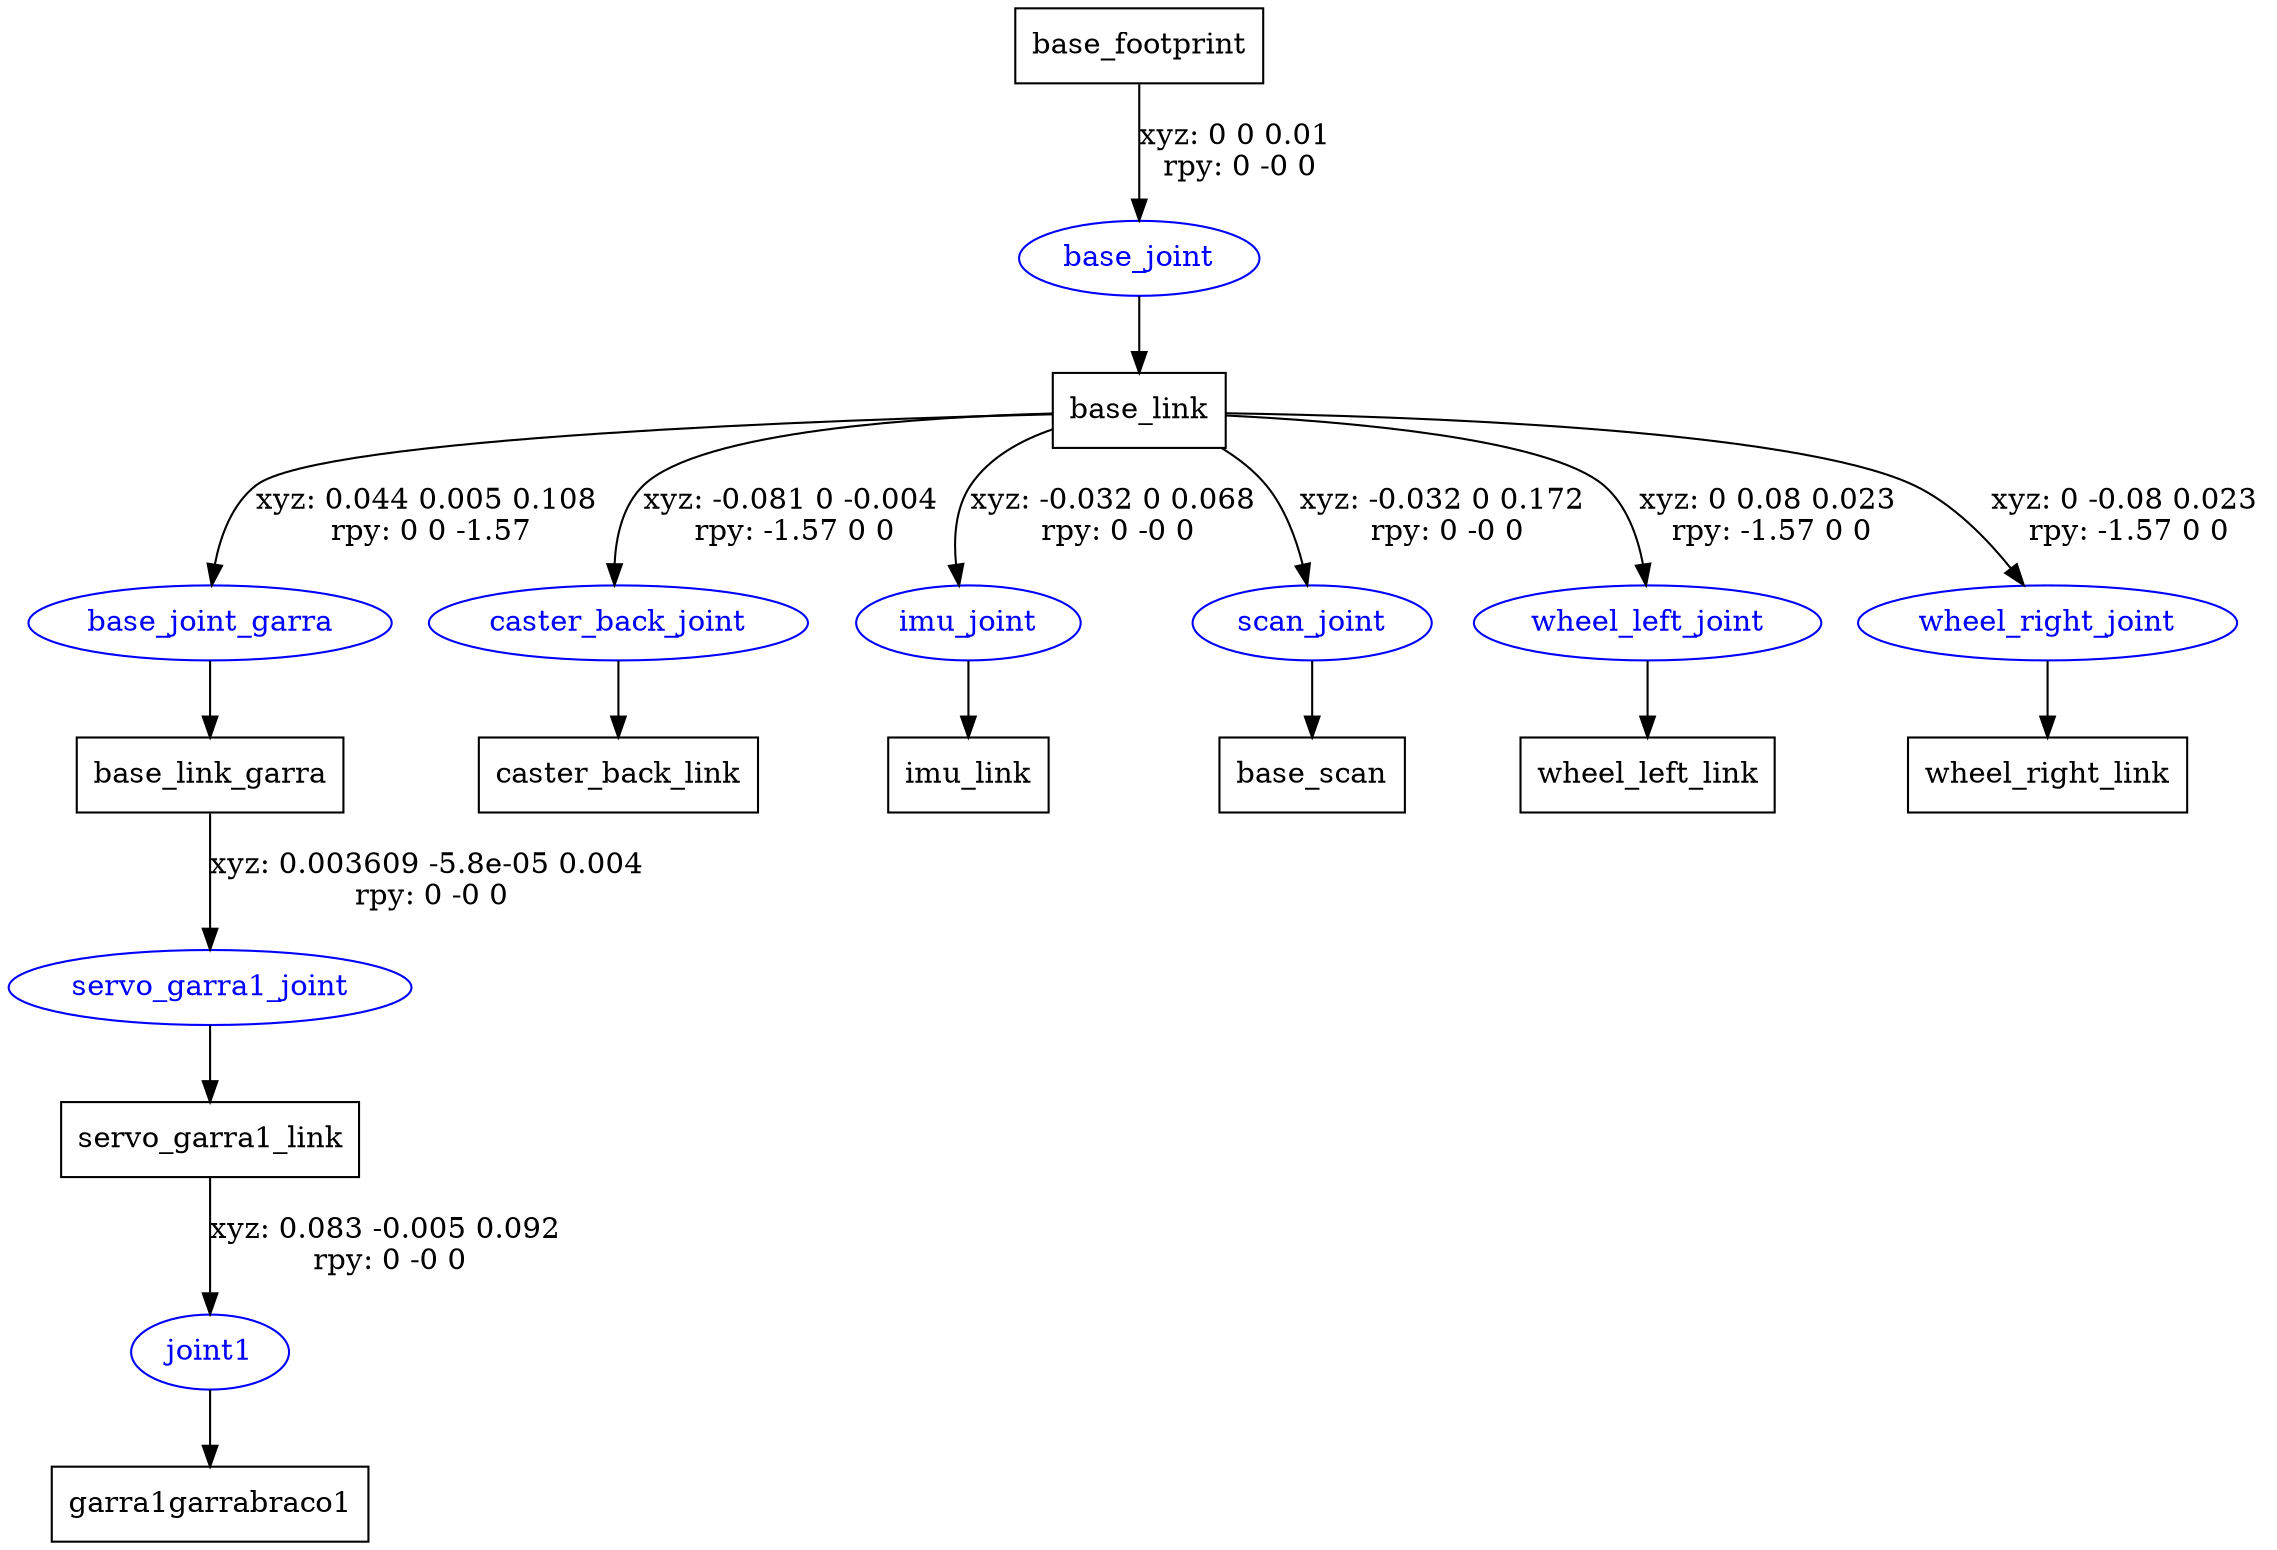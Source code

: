 digraph G {
node [shape=box];
"base_footprint" [label="base_footprint"];
"base_link" [label="base_link"];
"base_link_garra" [label="base_link_garra"];
"servo_garra1_link" [label="servo_garra1_link"];
"garra1garrabraco1" [label="garra1garrabraco1"];
"caster_back_link" [label="caster_back_link"];
"imu_link" [label="imu_link"];
"base_scan" [label="base_scan"];
"wheel_left_link" [label="wheel_left_link"];
"wheel_right_link" [label="wheel_right_link"];
node [shape=ellipse, color=blue, fontcolor=blue];
"base_footprint" -> "base_joint" [label="xyz: 0 0 0.01 \nrpy: 0 -0 0"]
"base_joint" -> "base_link"
"base_link" -> "base_joint_garra" [label="xyz: 0.044 0.005 0.108 \nrpy: 0 0 -1.57"]
"base_joint_garra" -> "base_link_garra"
"base_link_garra" -> "servo_garra1_joint" [label="xyz: 0.003609 -5.8e-05 0.004 \nrpy: 0 -0 0"]
"servo_garra1_joint" -> "servo_garra1_link"
"servo_garra1_link" -> "joint1" [label="xyz: 0.083 -0.005 0.092 \nrpy: 0 -0 0"]
"joint1" -> "garra1garrabraco1"
"base_link" -> "caster_back_joint" [label="xyz: -0.081 0 -0.004 \nrpy: -1.57 0 0"]
"caster_back_joint" -> "caster_back_link"
"base_link" -> "imu_joint" [label="xyz: -0.032 0 0.068 \nrpy: 0 -0 0"]
"imu_joint" -> "imu_link"
"base_link" -> "scan_joint" [label="xyz: -0.032 0 0.172 \nrpy: 0 -0 0"]
"scan_joint" -> "base_scan"
"base_link" -> "wheel_left_joint" [label="xyz: 0 0.08 0.023 \nrpy: -1.57 0 0"]
"wheel_left_joint" -> "wheel_left_link"
"base_link" -> "wheel_right_joint" [label="xyz: 0 -0.08 0.023 \nrpy: -1.57 0 0"]
"wheel_right_joint" -> "wheel_right_link"
}
